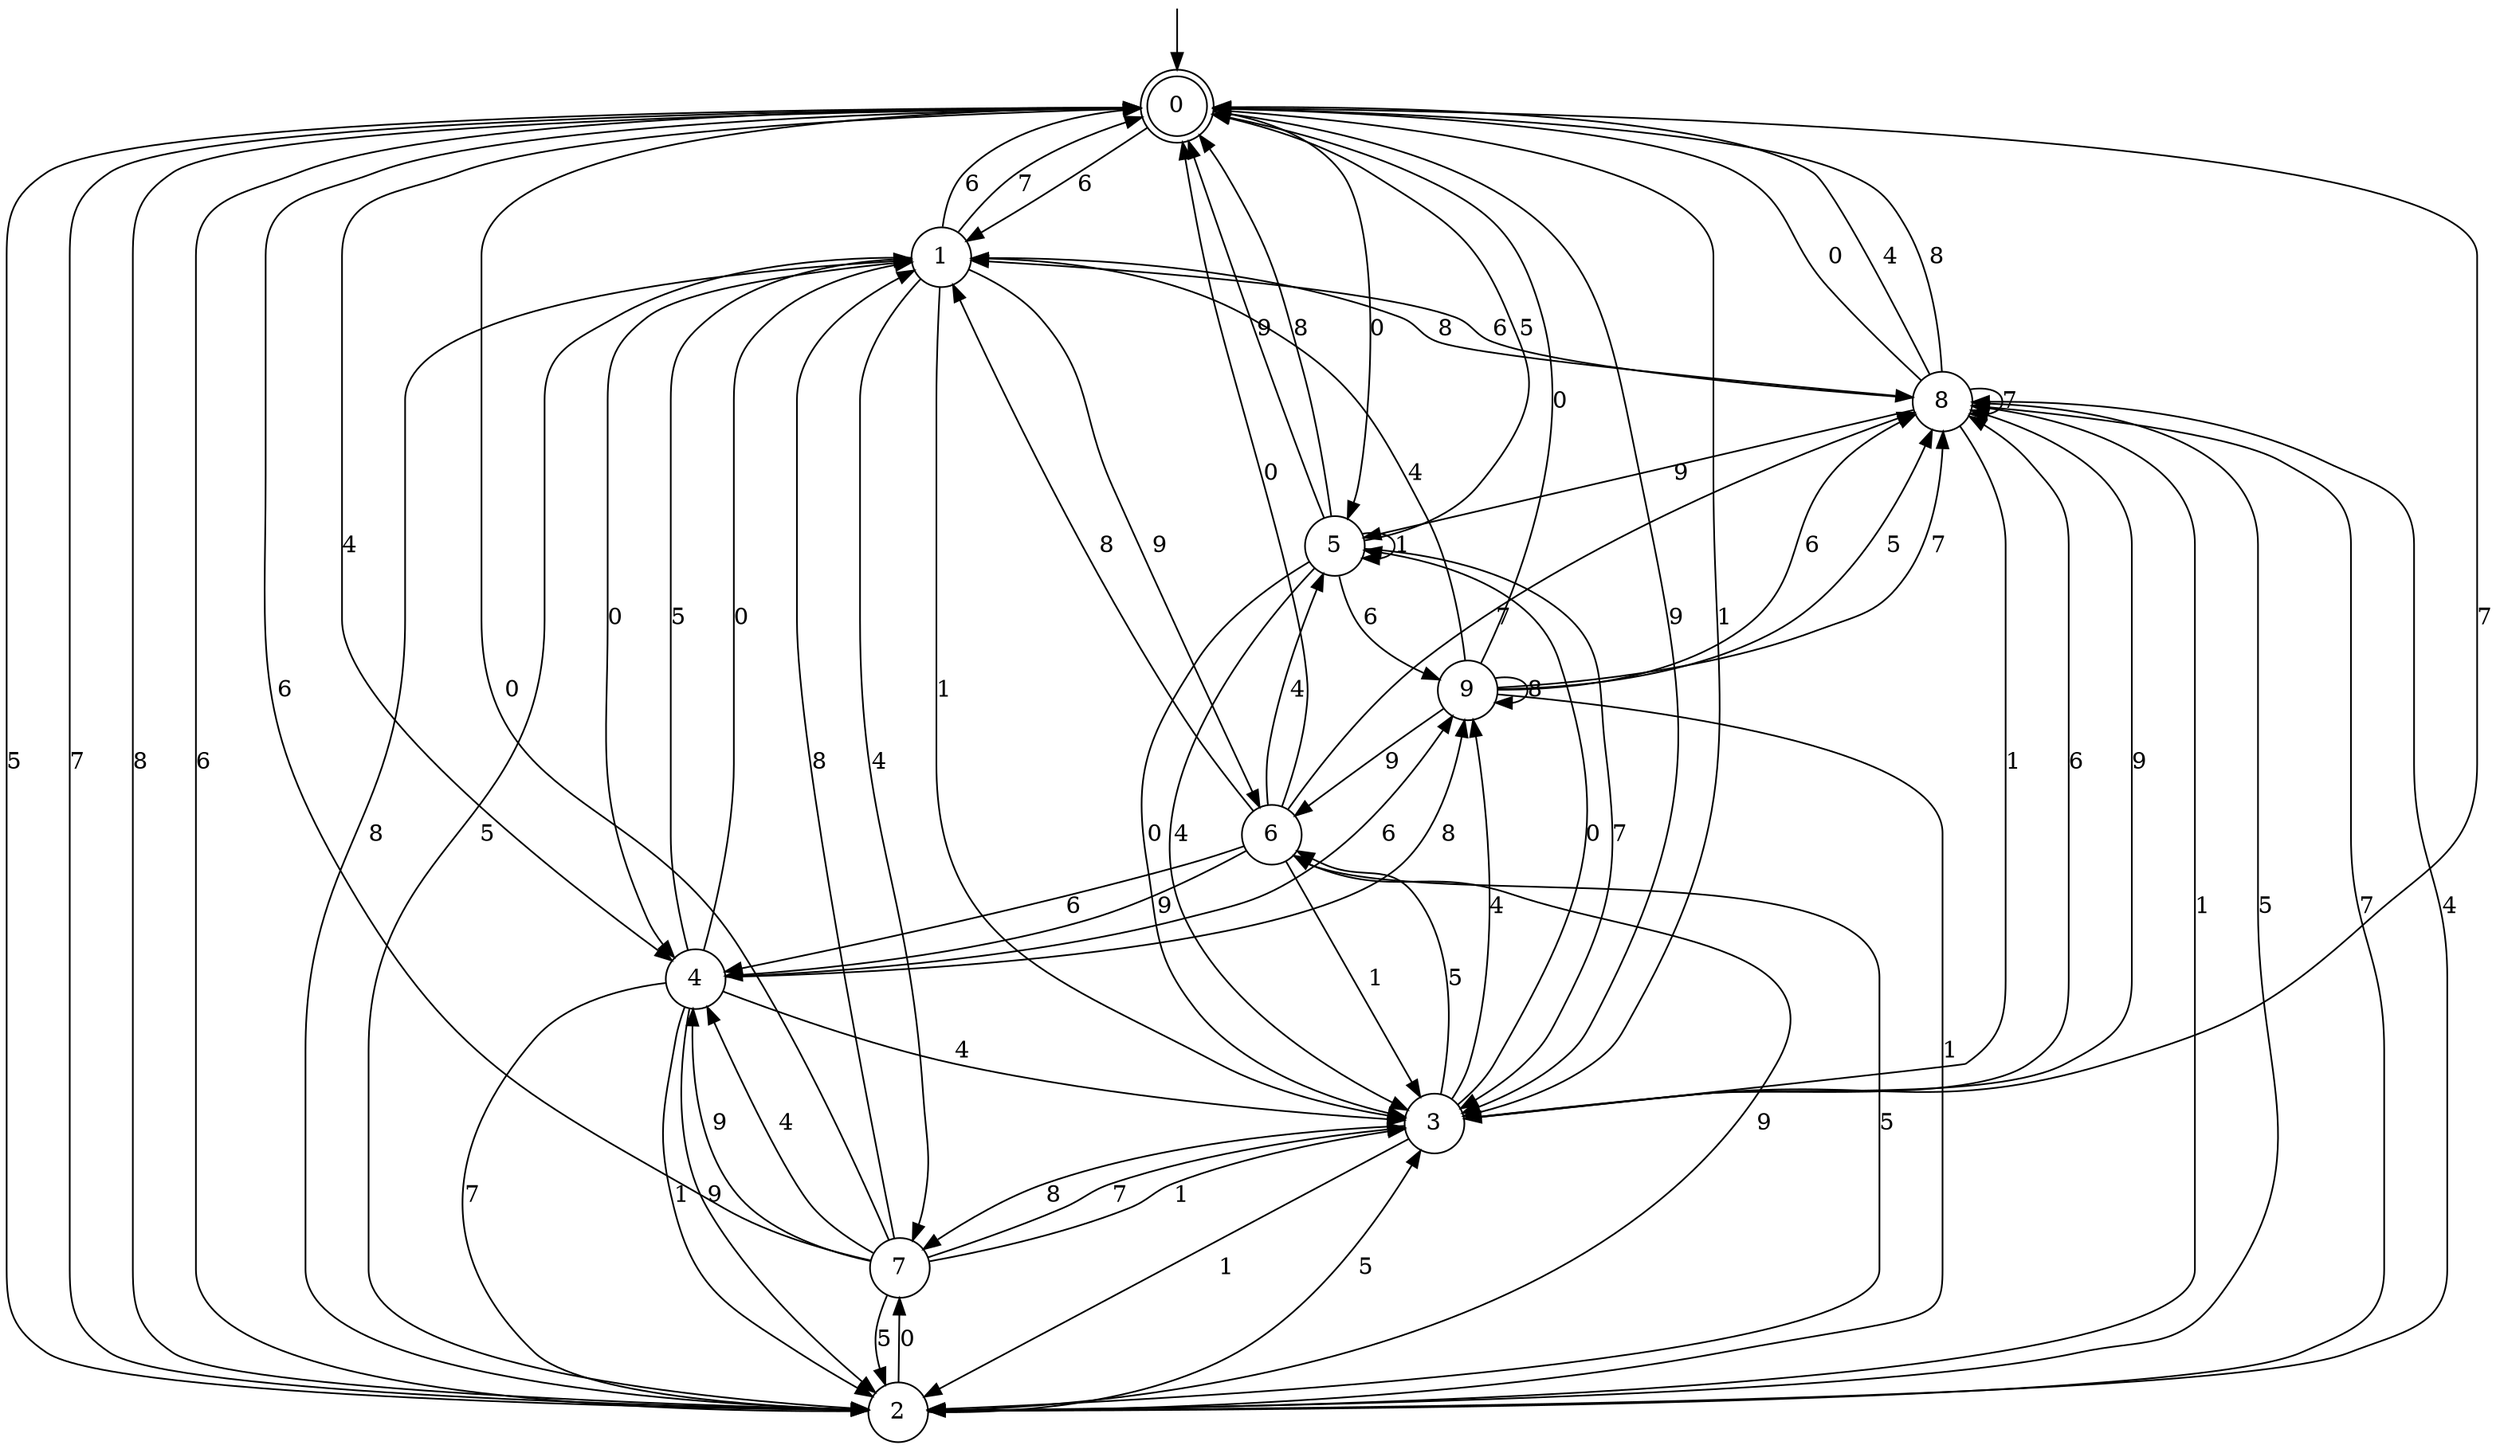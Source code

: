 digraph g {

	s0 [shape="doublecircle" label="0"];
	s1 [shape="circle" label="1"];
	s2 [shape="circle" label="2"];
	s3 [shape="circle" label="3"];
	s4 [shape="circle" label="4"];
	s5 [shape="circle" label="5"];
	s6 [shape="circle" label="6"];
	s7 [shape="circle" label="7"];
	s8 [shape="circle" label="8"];
	s9 [shape="circle" label="9"];
	s0 -> s1 [label="6"];
	s0 -> s2 [label="5"];
	s0 -> s3 [label="9"];
	s0 -> s2 [label="7"];
	s0 -> s4 [label="4"];
	s0 -> s3 [label="1"];
	s0 -> s2 [label="8"];
	s0 -> s5 [label="0"];
	s1 -> s0 [label="6"];
	s1 -> s2 [label="5"];
	s1 -> s6 [label="9"];
	s1 -> s0 [label="7"];
	s1 -> s7 [label="4"];
	s1 -> s3 [label="1"];
	s1 -> s8 [label="8"];
	s1 -> s4 [label="0"];
	s2 -> s0 [label="6"];
	s2 -> s3 [label="5"];
	s2 -> s6 [label="9"];
	s2 -> s8 [label="7"];
	s2 -> s8 [label="4"];
	s2 -> s8 [label="1"];
	s2 -> s1 [label="8"];
	s2 -> s7 [label="0"];
	s3 -> s8 [label="6"];
	s3 -> s6 [label="5"];
	s3 -> s8 [label="9"];
	s3 -> s0 [label="7"];
	s3 -> s9 [label="4"];
	s3 -> s2 [label="1"];
	s3 -> s7 [label="8"];
	s3 -> s5 [label="0"];
	s4 -> s9 [label="6"];
	s4 -> s1 [label="5"];
	s4 -> s2 [label="9"];
	s4 -> s2 [label="7"];
	s4 -> s3 [label="4"];
	s4 -> s2 [label="1"];
	s4 -> s9 [label="8"];
	s4 -> s1 [label="0"];
	s5 -> s9 [label="6"];
	s5 -> s0 [label="5"];
	s5 -> s0 [label="9"];
	s5 -> s3 [label="7"];
	s5 -> s3 [label="4"];
	s5 -> s5 [label="1"];
	s5 -> s0 [label="8"];
	s5 -> s3 [label="0"];
	s6 -> s4 [label="6"];
	s6 -> s2 [label="5"];
	s6 -> s4 [label="9"];
	s6 -> s8 [label="7"];
	s6 -> s5 [label="4"];
	s6 -> s3 [label="1"];
	s6 -> s1 [label="8"];
	s6 -> s0 [label="0"];
	s7 -> s0 [label="6"];
	s7 -> s2 [label="5"];
	s7 -> s4 [label="9"];
	s7 -> s3 [label="7"];
	s7 -> s4 [label="4"];
	s7 -> s3 [label="1"];
	s7 -> s1 [label="8"];
	s7 -> s0 [label="0"];
	s8 -> s1 [label="6"];
	s8 -> s2 [label="5"];
	s8 -> s5 [label="9"];
	s8 -> s8 [label="7"];
	s8 -> s0 [label="4"];
	s8 -> s3 [label="1"];
	s8 -> s0 [label="8"];
	s8 -> s0 [label="0"];
	s9 -> s8 [label="6"];
	s9 -> s8 [label="5"];
	s9 -> s6 [label="9"];
	s9 -> s8 [label="7"];
	s9 -> s1 [label="4"];
	s9 -> s2 [label="1"];
	s9 -> s9 [label="8"];
	s9 -> s0 [label="0"];

__start0 [label="" shape="none" width="0" height="0"];
__start0 -> s0;

}
